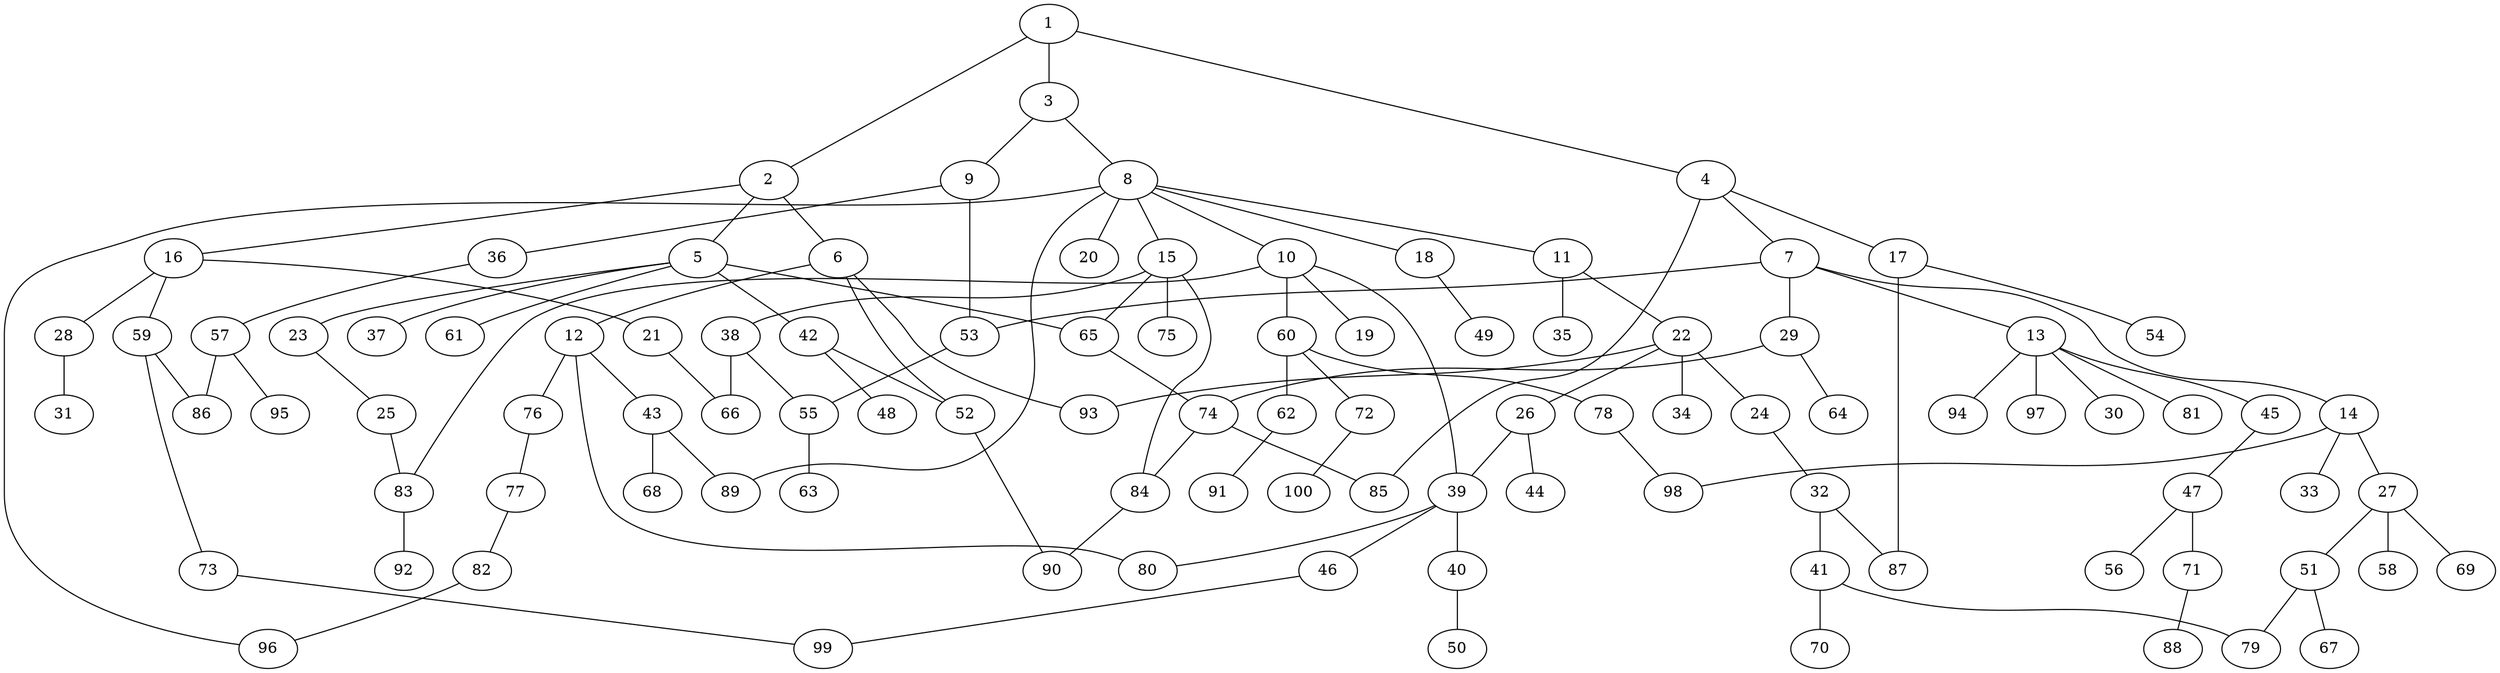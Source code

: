 graph graphname {1--2
1--3
1--4
2--5
2--6
2--16
3--8
3--9
4--7
4--17
4--85
5--23
5--37
5--42
5--61
5--65
6--12
6--52
6--93
7--13
7--14
7--29
7--53
8--10
8--11
8--15
8--18
8--20
8--89
8--96
9--36
9--53
10--19
10--39
10--60
10--83
11--22
11--35
12--43
12--76
12--80
13--30
13--45
13--81
13--94
13--97
14--27
14--33
14--98
15--38
15--65
15--75
15--84
16--21
16--28
16--59
17--54
17--87
18--49
21--66
22--24
22--26
22--34
22--93
23--25
24--32
25--83
26--39
26--44
27--51
27--58
27--69
28--31
29--64
29--74
32--41
32--87
36--57
38--55
38--66
39--40
39--46
39--80
40--50
41--70
41--79
42--48
42--52
43--68
43--89
45--47
46--99
47--56
47--71
51--67
51--79
52--90
53--55
55--63
57--86
57--95
59--73
59--86
60--62
60--72
60--78
62--91
65--74
71--88
72--100
73--99
74--84
74--85
76--77
77--82
78--98
82--96
83--92
84--90
}